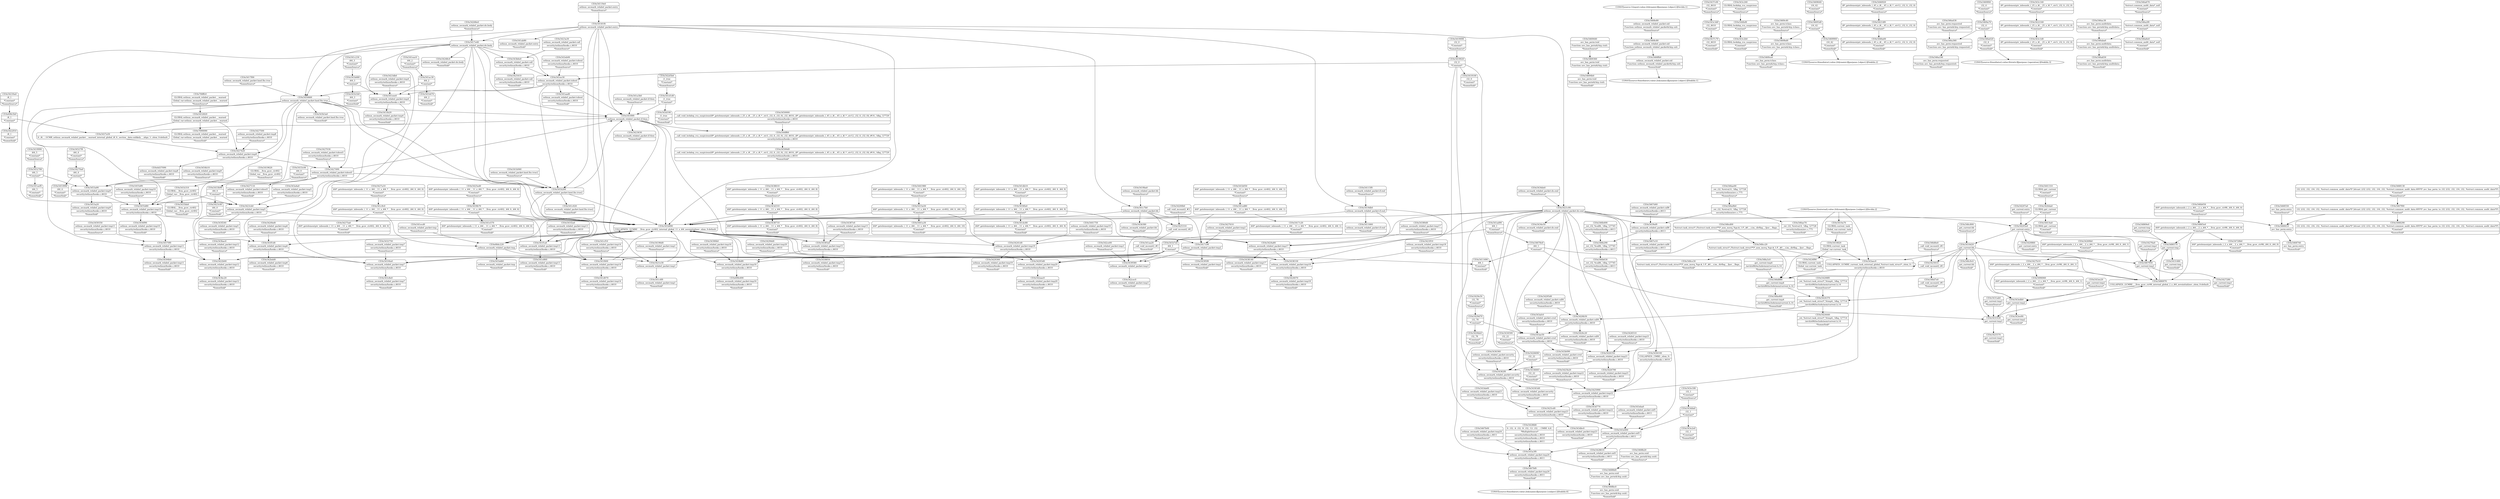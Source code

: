 digraph {
	CE0x541d1d0 [shape=record,shape=Mrecord,label="{CE0x541d1d0|i1_true|*Constant*}"]
	CE0x5438710 [shape=record,shape=Mrecord,label="{CE0x5438710|i64*_getelementptr_inbounds_(_11_x_i64_,_11_x_i64_*___llvm_gcov_ctr402,_i64_0,_i64_8)|*Constant*|*SummSink*}"]
	CE0x5467bf0 [shape=record,shape=Mrecord,label="{CE0x5467bf0|selinux_secmark_relabel_packet:tmp24|security/selinux/hooks.c,4611|*SummSink*}"]
	CE0x541aef0 [shape=record,shape=Mrecord,label="{CE0x541aef0|i64_5|*Constant*|*SummSink*}"]
	CE0x54570f0 [shape=record,shape=Mrecord,label="{CE0x54570f0|selinux_secmark_relabel_packet:tmp11|security/selinux/hooks.c,4610}"]
	CE0x54694b0 [shape=record,shape=Mrecord,label="{CE0x54694b0|avc_has_perm:tsid|Function::avc_has_perm&Arg::tsid::|*SummSink*}"]
	CE0x548a3c0 [shape=record,shape=Mrecord,label="{CE0x548a3c0|get_current:tmp4|./arch/x86/include/asm/current.h,14|*SummSource*}"]
	CE0x5425310 [shape=record,shape=Mrecord,label="{CE0x5425310|_call_void_mcount()_#3}"]
	CE0x542ce00 [shape=record,shape=Mrecord,label="{CE0x542ce00|selinux_secmark_relabel_packet:tmp3|*SummSource*}"]
	CE0x543f240 [shape=record,shape=Mrecord,label="{CE0x543f240|selinux_secmark_relabel_packet:tmp5|security/selinux/hooks.c,4610|*SummSink*}"]
	CE0x54500d0 [shape=record,shape=Mrecord,label="{CE0x54500d0|_call_void_lockdep_rcu_suspicious(i8*_getelementptr_inbounds_(_25_x_i8_,_25_x_i8_*_.str3,_i32_0,_i32_0),_i32_4610,_i8*_getelementptr_inbounds_(_45_x_i8_,_45_x_i8_*_.str12,_i32_0,_i32_0))_#10,_!dbg_!27729|security/selinux/hooks.c,4610|*SummSink*}"]
	CE0x543c3d0 [shape=record,shape=Mrecord,label="{CE0x543c3d0|i32_4610|*Constant*}"]
	CE0x5423f10 [shape=record,shape=Mrecord,label="{CE0x5423f10|selinux_secmark_relabel_packet:tmp18|security/selinux/hooks.c,4610|*SummSource*}"]
	CE0x54200b0 [shape=record,shape=Mrecord,label="{CE0x54200b0|_call_void_mcount()_#3|*SummSource*}"]
	CE0x5467b00 [shape=record,shape=Mrecord,label="{CE0x5467b00|selinux_secmark_relabel_packet:tmp24|security/selinux/hooks.c,4611|*SummSource*}"]
	CE0x5455d80 [shape=record,shape=Mrecord,label="{CE0x5455d80|selinux_secmark_relabel_packet:tmp10|security/selinux/hooks.c,4610}"]
	CE0x546b290 [shape=record,shape=Mrecord,label="{CE0x546b290|_ret_i32_%call6,_!dbg_!27745|security/selinux/hooks.c,4613}"]
	CE0x543d190 [shape=record,shape=Mrecord,label="{CE0x543d190|i1_true|*Constant*|*SummSink*}"]
	CE0x546c800 [shape=record,shape=Mrecord,label="{CE0x546c800|get_current:bb|*SummSource*}"]
	CE0x548ce30 [shape=record,shape=Mrecord,label="{CE0x548ce30|%struct.task_struct*_(%struct.task_struct**)*_asm_movq_%gs:$_1:P_,$0_,_r,im,_dirflag_,_fpsr_,_flags_|*SummSink*}"]
	CE0x54269b0 [shape=record,shape=Mrecord,label="{CE0x54269b0|i64*_getelementptr_inbounds_(_2_x_i64_,_2_x_i64_*___llvm_gcov_ctr98,_i64_0,_i64_1)|*Constant*|*SummSource*}"]
	CE0x541b7e0 [shape=record,shape=Mrecord,label="{CE0x541b7e0|i64_1|*Constant*}"]
	CE0x5486570 [shape=record,shape=Mrecord,label="{CE0x5486570|get_current:tmp}"]
	CE0x541d070 [shape=record,shape=Mrecord,label="{CE0x541d070|selinux_secmark_relabel_packet:tmp14|security/selinux/hooks.c,4610|*SummSink*}"]
	CE0x543e2e0 [shape=record,shape=Mrecord,label="{CE0x543e2e0|i32_1|*Constant*|*SummSink*}"]
	CE0x5439b70 [shape=record,shape=Mrecord,label="{CE0x5439b70|i64*_getelementptr_inbounds_(_11_x_i64_,_11_x_i64_*___llvm_gcov_ctr402,_i64_0,_i64_6)|*Constant*}"]
	CE0x5423630 [shape=record,shape=Mrecord,label="{CE0x5423630|selinux_secmark_relabel_packet:if.then|*SummSink*}"]
	CE0x5424070 [shape=record,shape=Mrecord,label="{CE0x5424070|selinux_secmark_relabel_packet:tmp18|security/selinux/hooks.c,4610|*SummSink*}"]
	CE0x543afc0 [shape=record,shape=Mrecord,label="{CE0x543afc0|selinux_secmark_relabel_packet:cred|security/selinux/hooks.c,4610|*SummSource*}"]
	CE0x546b630 [shape=record,shape=Mrecord,label="{CE0x546b630|_ret_i32_%call6,_!dbg_!27745|security/selinux/hooks.c,4613|*SummSink*}"]
	CE0x543b3a0 [shape=record,shape=Mrecord,label="{CE0x543b3a0|selinux_secmark_relabel_packet:land.lhs.true|*SummSink*}"]
	CE0x542bdd0 [shape=record,shape=Mrecord,label="{CE0x542bdd0|selinux_secmark_relabel_packet:tmp6|security/selinux/hooks.c,4610|*SummSink*}"]
	CE0x69fe5b0 [shape=record,shape=Mrecord,label="{CE0x69fe5b0|i8_1|*Constant*}"]
	CE0x54390b0 [shape=record,shape=Mrecord,label="{CE0x54390b0|selinux_secmark_relabel_packet:tmp16|security/selinux/hooks.c,4610|*SummSource*}"]
	CE0x5450660 [shape=record,shape=Mrecord,label="{CE0x5450660|selinux_secmark_relabel_packet:land.lhs.true}"]
	CE0x541eac0 [shape=record,shape=Mrecord,label="{CE0x541eac0|i64_2|*Constant*|*SummSource*}"]
	CE0x5437c70 [shape=record,shape=Mrecord,label="{CE0x5437c70|i32_4610|*Constant*|*SummSink*}"]
	CE0x543aec0 [shape=record,shape=Mrecord,label="{CE0x543aec0|COLLAPSED:_GCMRE_current_task_external_global_%struct.task_struct*:_elem_0::|security/selinux/hooks.c,4610}"]
	CE0x546ae70 [shape=record,shape=Mrecord,label="{CE0x546ae70|_ret_i32_%retval.0,_!dbg_!27728|security/selinux/avc.c,775|*SummSink*}"]
	CE0x54208f0 [shape=record,shape=Mrecord,label="{CE0x54208f0|_ret_%struct.task_struct*_%tmp4,_!dbg_!27714|./arch/x86/include/asm/current.h,14|*SummSource*}"]
	CE0x541dc80 [shape=record,shape=Mrecord,label="{CE0x541dc80|i64*_getelementptr_inbounds_(_11_x_i64_,_11_x_i64_*___llvm_gcov_ctr402,_i64_0,_i64_9)|*Constant*|*SummSink*}"]
	CE0x546b050 [shape=record,shape=Mrecord,label="{CE0x546b050|i64*_getelementptr_inbounds_(_2_x_i64_,_2_x_i64_*___llvm_gcov_ctr98,_i64_0,_i64_0)|*Constant*|*SummSource*}"]
	CE0x5424f90 [shape=record,shape=Mrecord,label="{CE0x5424f90|GLOBAL:current_task|Global_var:current_task|*SummSink*}"]
	CE0x5452780 [shape=record,shape=Mrecord,label="{CE0x5452780|i64_5|*Constant*}"]
	CE0x5437a50 [shape=record,shape=Mrecord,label="{CE0x5437a50|0:_i8,_:_GCMR_selinux_secmark_relabel_packet.__warned_internal_global_i8_0,_section_.data.unlikely_,_align_1:_elem_0:default:}"]
	CE0x5441750 [shape=record,shape=Mrecord,label="{CE0x5441750|selinux_secmark_relabel_packet:tmp19|security/selinux/hooks.c,4610|*SummSource*}"]
	CE0x543c240 [shape=record,shape=Mrecord,label="{CE0x543c240|GLOBAL:lockdep_rcu_suspicious|*Constant*|*SummSource*}"]
	CE0x5423a30 [shape=record,shape=Mrecord,label="{CE0x5423a30|selinux_secmark_relabel_packet:call|security/selinux/hooks.c,4610|*SummSource*}"]
	CE0x5469ce0 [shape=record,shape=Mrecord,label="{CE0x5469ce0|avc_has_perm:tclass|Function::avc_has_perm&Arg::tclass::|*SummSink*}"]
	CE0x541b260 [shape=record,shape=Mrecord,label="{CE0x541b260|selinux_secmark_relabel_packet:land.lhs.true2}"]
	CE0x543f1d0 [shape=record,shape=Mrecord,label="{CE0x543f1d0|selinux_secmark_relabel_packet:tmp6|security/selinux/hooks.c,4610}"]
	CE0x541b470 [shape=record,shape=Mrecord,label="{CE0x541b470|i64_2|*Constant*|*SummSink*}"]
	CE0x54276a0 [shape=record,shape=Mrecord,label="{CE0x54276a0|get_current:tmp1|*SummSource*}"]
	CE0x543ee20 [shape=record,shape=Mrecord,label="{CE0x543ee20|get_current:tmp2|*SummSource*}"]
	CE0x5427420 [shape=record,shape=Mrecord,label="{CE0x5427420|selinux_secmark_relabel_packet:tmp8|security/selinux/hooks.c,4610}"]
	CE0x5427500 [shape=record,shape=Mrecord,label="{CE0x5427500|selinux_secmark_relabel_packet:tmp8|security/selinux/hooks.c,4610|*SummSource*}"]
	CE0x54214f0 [shape=record,shape=Mrecord,label="{CE0x54214f0|i8*_getelementptr_inbounds_(_45_x_i8_,_45_x_i8_*_.str12,_i32_0,_i32_0)|*Constant*}"]
	CE0x542aac0 [shape=record,shape=Mrecord,label="{CE0x542aac0|selinux_secmark_relabel_packet:tmp20|security/selinux/hooks.c,4610|*SummSink*}"]
	CE0x5428fd0 [shape=record,shape=Mrecord,label="{CE0x5428fd0|0:_i32,_4:_i32,_8:_i32,_12:_i32,_:_CMRE_4,8_|*MultipleSource*|security/selinux/hooks.c,4610|security/selinux/hooks.c,4610|security/selinux/hooks.c,4611}"]
	CE0x546ae00 [shape=record,shape=Mrecord,label="{CE0x546ae00|_ret_i32_%retval.0,_!dbg_!27728|security/selinux/avc.c,775|*SummSource*}"]
	CE0x5419ba0 [shape=record,shape=Mrecord,label="{CE0x5419ba0|selinux_secmark_relabel_packet:bb|*SummSource*}"]
	CE0x5469f40 [shape=record,shape=Mrecord,label="{CE0x5469f40|i32_4|*Constant*|*SummSource*}"]
	CE0x541b890 [shape=record,shape=Mrecord,label="{CE0x541b890|COLLAPSED:_GCMRE___llvm_gcov_ctr402_internal_global_11_x_i64_zeroinitializer:_elem_0:default:}"]
	CE0x5419100 [shape=record,shape=Mrecord,label="{CE0x5419100|i32_0|*Constant*|*SummSink*}"]
	CE0x5421e30 [shape=record,shape=Mrecord,label="{CE0x5421e30|selinux_secmark_relabel_packet:tmp1}"]
	CE0x541c9c0 [shape=record,shape=Mrecord,label="{CE0x541c9c0|i64*_getelementptr_inbounds_(_11_x_i64_,_11_x_i64_*___llvm_gcov_ctr402,_i64_0,_i64_0)|*Constant*}"]
	CE0x7090090 [shape=record,shape=Mrecord,label="{CE0x7090090|GLOBAL:selinux_secmark_relabel_packet.__warned|Global_var:selinux_secmark_relabel_packet.__warned|*SummSink*}"]
	CE0x5426c20 [shape=record,shape=Mrecord,label="{CE0x5426c20|selinux_secmark_relabel_packet:call4|security/selinux/hooks.c,4610|*SummSink*}"]
	CE0x5469640 [shape=record,shape=Mrecord,label="{CE0x5469640|i16_42|*Constant*|*SummSource*}"]
	CE0x546d880 [shape=record,shape=Mrecord,label="{CE0x546d880|get_current:tmp4|./arch/x86/include/asm/current.h,14}"]
	CE0x543a4a0 [shape=record,shape=Mrecord,label="{CE0x543a4a0|selinux_secmark_relabel_packet:tmp5|security/selinux/hooks.c,4610|*SummSource*}"]
	CE0x54527f0 [shape=record,shape=Mrecord,label="{CE0x54527f0|i64_4|*Constant*|*SummSource*}"]
	CE0x541b050 [shape=record,shape=Mrecord,label="{CE0x541b050|i64*_getelementptr_inbounds_(_11_x_i64_,_11_x_i64_*___llvm_gcov_ctr402,_i64_0,_i64_1)|*Constant*|*SummSource*}"]
	CE0x5436fa0 [shape=record,shape=Mrecord,label="{CE0x5436fa0|i64*_getelementptr_inbounds_(_11_x_i64_,_11_x_i64_*___llvm_gcov_ctr402,_i64_0,_i64_9)|*Constant*}"]
	CE0x5419090 [shape=record,shape=Mrecord,label="{CE0x5419090|i32_0|*Constant*|*SummSource*}"]
	CE0x5427030 [shape=record,shape=Mrecord,label="{CE0x5427030|selinux_secmark_relabel_packet:tobool1|security/selinux/hooks.c,4610|*SummSource*}"]
	CE0x543e490 [shape=record,shape=Mrecord,label="{CE0x543e490|selinux_secmark_relabel_packet:sid5|security/selinux/hooks.c,4611}"]
	CE0x541c230 [shape=record,shape=Mrecord,label="{CE0x541c230|i64_3|*Constant*|*SummSource*}"]
	CE0x5467f00 [shape=record,shape=Mrecord,label="{CE0x5467f00|i32_(i32,_i32,_i16,_i32,_%struct.common_audit_data*)*_bitcast_(i32_(i32,_i32,_i16,_i32,_%struct.common_audit_data.495*)*_avc_has_perm_to_i32_(i32,_i32,_i16,_i32,_%struct.common_audit_data*)*)|*Constant*}"]
	CE0x5468290 [shape=record,shape=Mrecord,label="{CE0x5468290|i32_(i32,_i32,_i16,_i32,_%struct.common_audit_data*)*_bitcast_(i32_(i32,_i32,_i16,_i32,_%struct.common_audit_data.495*)*_avc_has_perm_to_i32_(i32,_i32,_i16,_i32,_%struct.common_audit_data*)*)|*Constant*|*SummSink*}"]
	CE0x5469440 [shape=record,shape=Mrecord,label="{CE0x5469440|avc_has_perm:tsid|Function::avc_has_perm&Arg::tsid::|*SummSource*}"]
	CE0x54104a0 [shape=record,shape=Mrecord,label="{CE0x54104a0|selinux_secmark_relabel_packet:tmp7|security/selinux/hooks.c,4610}"]
	CE0x543c1d0 [shape=record,shape=Mrecord,label="{CE0x543c1d0|i8*_getelementptr_inbounds_(_25_x_i8_,_25_x_i8_*_.str3,_i32_0,_i32_0)|*Constant*|*SummSink*}"]
	CE0x54295d0 [shape=record,shape=Mrecord,label="{CE0x54295d0|selinux_secmark_relabel_packet:call4|security/selinux/hooks.c,4610|*SummSource*}"]
	CE0x541f400 [shape=record,shape=Mrecord,label="{CE0x541f400|selinux_secmark_relabel_packet:tmp14|security/selinux/hooks.c,4610}"]
	CE0x5425570 [shape=record,shape=Mrecord,label="{CE0x5425570|get_current:tmp3|*SummSink*}"]
	CE0x5411490 [shape=record,shape=Mrecord,label="{CE0x5411490|i64_1|*Constant*|*SummSink*}"]
	CE0x5468b20 [shape=record,shape=Mrecord,label="{CE0x5468b20|avc_has_perm:ssid|Function::avc_has_perm&Arg::ssid::|*SummSource*}"]
	CE0x5468bc0 [shape=record,shape=Mrecord,label="{CE0x5468bc0|avc_has_perm:ssid|Function::avc_has_perm&Arg::ssid::|*SummSink*}"]
	CE0x541f1a0 [shape=record,shape=Mrecord,label="{CE0x541f1a0|selinux_secmark_relabel_packet:tmp13|security/selinux/hooks.c,4610}"]
	CE0x5433a50 [shape=record,shape=Mrecord,label="{CE0x5433a50|i64*_getelementptr_inbounds_(_11_x_i64_,_11_x_i64_*___llvm_gcov_ctr402,_i64_0,_i64_10)|*Constant*}"]
	CE0x69fe490 [shape=record,shape=Mrecord,label="{CE0x69fe490|selinux_secmark_relabel_packet:tmp16|security/selinux/hooks.c,4610|*SummSink*}"]
	CE0x541ad90 [shape=record,shape=Mrecord,label="{CE0x541ad90|i64_1|*Constant*|*SummSource*}"]
	CE0x5426790 [shape=record,shape=Mrecord,label="{CE0x5426790|selinux_secmark_relabel_packet:tmp21|security/selinux/hooks.c,4610|*SummSink*}"]
	CE0x541f0f0 [shape=record,shape=Mrecord,label="{CE0x541f0f0|selinux_secmark_relabel_packet:if.then}"]
	CE0x546ac30 [shape=record,shape=Mrecord,label="{CE0x546ac30|avc_has_perm:auditdata|Function::avc_has_perm&Arg::auditdata::|*SummSource*}"]
	CE0x5427280 [shape=record,shape=Mrecord,label="{CE0x5427280|get_current:tmp1|*SummSink*}"]
	CE0x541b680 [shape=record,shape=Mrecord,label="{CE0x541b680|i64_3|*Constant*}"]
	CE0x5411660 [shape=record,shape=Mrecord,label="{CE0x5411660|selinux_secmark_relabel_packet:if.end|*SummSink*}"]
	CE0x541c4f0 [shape=record,shape=Mrecord,label="{CE0x541c4f0|selinux_secmark_relabel_packet:tmp1|*SummSink*}"]
	CE0x5459350 [shape=record,shape=Mrecord,label="{CE0x5459350|selinux_secmark_relabel_packet:tmp11|security/selinux/hooks.c,4610|*SummSource*}"]
	CE0x54230a0 [shape=record,shape=Mrecord,label="{CE0x54230a0|i8_1|*Constant*|*SummSource*}"]
	CE0x5434500 [shape=record,shape=Mrecord,label="{CE0x5434500|i32_22|*Constant*|*SummSource*}"]
	CE0x543eb00 [shape=record,shape=Mrecord,label="{CE0x543eb00|selinux_secmark_relabel_packet:tobool|security/selinux/hooks.c,4610|*SummSource*}"]
	CE0x5410a70 [shape=record,shape=Mrecord,label="{CE0x5410a70|GLOBAL:current_task|Global_var:current_task|*SummSource*}"]
	CE0x54294d0 [shape=record,shape=Mrecord,label="{CE0x54294d0|selinux_secmark_relabel_packet:tmp20|security/selinux/hooks.c,4610|*SummSource*}"]
	CE0x54205e0 [shape=record,shape=Mrecord,label="{CE0x54205e0|get_current:entry}"]
	CE0x5433b20 [shape=record,shape=Mrecord,label="{CE0x5433b20|selinux_secmark_relabel_packet:tmp4|security/selinux/hooks.c,4610|*SummSink*}"]
	CE0x541c020 [shape=record,shape=Mrecord,label="{CE0x541c020|selinux_secmark_relabel_packet:land.lhs.true2|*SummSink*}"]
	CE0x5469bd0 [shape=record,shape=Mrecord,label="{CE0x5469bd0|avc_has_perm:tclass|Function::avc_has_perm&Arg::tclass::}"]
	CE0x5446a00 [shape=record,shape=Mrecord,label="{CE0x5446a00|i8*_getelementptr_inbounds_(_45_x_i8_,_45_x_i8_*_.str12,_i32_0,_i32_0)|*Constant*|*SummSink*}"]
	CE0x54270a0 [shape=record,shape=Mrecord,label="{CE0x54270a0|i64_4|*Constant*}"]
	CE0x54119e0 [shape=record,shape=Mrecord,label="{CE0x54119e0|selinux_secmark_relabel_packet:entry|*SummSource*}"]
	CE0x541e570 [shape=record,shape=Mrecord,label="{CE0x541e570|i64*_getelementptr_inbounds_(_11_x_i64_,_11_x_i64_*___llvm_gcov_ctr402,_i64_0,_i64_6)|*Constant*|*SummSink*}"]
	CE0x5469a70 [shape=record,shape=Mrecord,label="{CE0x5469a70|i32_4|*Constant*}"]
	CE0x543b090 [shape=record,shape=Mrecord,label="{CE0x543b090|selinux_secmark_relabel_packet:cred|security/selinux/hooks.c,4610|*SummSink*}"]
	CE0x5446920 [shape=record,shape=Mrecord,label="{CE0x5446920|i8*_getelementptr_inbounds_(_45_x_i8_,_45_x_i8_*_.str12,_i32_0,_i32_0)|*Constant*|*SummSource*}"]
	CE0x546a360 [shape=record,shape=Mrecord,label="{CE0x546a360|avc_has_perm:requested|Function::avc_has_perm&Arg::requested::}"]
	CE0x543ee90 [shape=record,shape=Mrecord,label="{CE0x543ee90|get_current:tmp2|*SummSink*}"]
	CE0x5424440 [shape=record,shape=Mrecord,label="{CE0x5424440|_ret_%struct.task_struct*_%tmp4,_!dbg_!27714|./arch/x86/include/asm/current.h,14|*SummSink*}"]
	CE0x54695d0 [shape=record,shape=Mrecord,label="{CE0x54695d0|i16_42|*Constant*}"]
	CE0x54594b0 [shape=record,shape=Mrecord,label="{CE0x54594b0|selinux_secmark_relabel_packet:tmp11|security/selinux/hooks.c,4610|*SummSink*}"]
	CE0x5496060 [shape=record,shape=Mrecord,label="{CE0x5496060|i64*_getelementptr_inbounds_(_2_x_i64_,_2_x_i64_*___llvm_gcov_ctr98,_i64_0,_i64_1)|*Constant*|*SummSink*}"]
	CE0x5438610 [shape=record,shape=Mrecord,label="{CE0x5438610|i64*_getelementptr_inbounds_(_11_x_i64_,_11_x_i64_*___llvm_gcov_ctr402,_i64_0,_i64_8)|*Constant*|*SummSource*}"]
	CE0x546b490 [shape=record,shape=Mrecord,label="{CE0x546b490|_ret_i32_%call6,_!dbg_!27745|security/selinux/hooks.c,4613|*SummSource*}"]
	"CONST[source:0(mediator),value:2(dynamic)][purpose:{subject}][SnkIdx:0]"
	CE0x541db10 [shape=record,shape=Mrecord,label="{CE0x541db10|i64*_getelementptr_inbounds_(_11_x_i64_,_11_x_i64_*___llvm_gcov_ctr402,_i64_0,_i64_9)|*Constant*|*SummSource*}"]
	CE0x5434de0 [shape=record,shape=Mrecord,label="{CE0x5434de0|selinux_secmark_relabel_packet:do.end|*SummSource*}"]
	CE0x5439ef0 [shape=record,shape=Mrecord,label="{CE0x5439ef0|selinux_secmark_relabel_packet:call6|security/selinux/hooks.c,4613}"]
	CE0x5423db0 [shape=record,shape=Mrecord,label="{CE0x5423db0|selinux_secmark_relabel_packet:tmp4|security/selinux/hooks.c,4610|*SummSource*}"]
	CE0x5426510 [shape=record,shape=Mrecord,label="{CE0x5426510|selinux_secmark_relabel_packet:tmp21|security/selinux/hooks.c,4610|*SummSource*}"]
	CE0x5468550 [shape=record,shape=Mrecord,label="{CE0x5468550|avc_has_perm:entry|*SummSource*}"]
	CE0x5425990 [shape=record,shape=Mrecord,label="{CE0x5425990|selinux_secmark_relabel_packet:tmp22|security/selinux/hooks.c,4610}"]
	CE0x4d37090 [shape=record,shape=Mrecord,label="{CE0x4d37090|selinux_secmark_relabel_packet:tmp8|security/selinux/hooks.c,4610|*SummSink*}"]
	CE0x5434e50 [shape=record,shape=Mrecord,label="{CE0x5434e50|selinux_secmark_relabel_packet:do.end|*SummSink*}"]
	CE0x54363d0 [shape=record,shape=Mrecord,label="{CE0x54363d0|selinux_secmark_relabel_packet:security|security/selinux/hooks.c,4610|*SummSink*}"]
	CE0x541f2a0 [shape=record,shape=Mrecord,label="{CE0x541f2a0|selinux_secmark_relabel_packet:tmp13|security/selinux/hooks.c,4610|*SummSource*}"]
	CE0x5441980 [shape=record,shape=Mrecord,label="{CE0x5441980|i64*_getelementptr_inbounds_(_11_x_i64_,_11_x_i64_*___llvm_gcov_ctr402,_i64_0,_i64_10)|*Constant*|*SummSource*}"]
	CE0x5453a20 [shape=record,shape=Mrecord,label="{CE0x5453a20|selinux_secmark_relabel_packet:tmp9|security/selinux/hooks.c,4610|*SummSink*}"]
	CE0x5429d70 [shape=record,shape=Mrecord,label="{CE0x5429d70|i32_78|*Constant*}"]
	CE0x54678e0 [shape=record,shape=Mrecord,label="{CE0x54678e0|i64_1|*Constant*}"]
	CE0x548cc20 [shape=record,shape=Mrecord,label="{CE0x548cc20|%struct.task_struct*_(%struct.task_struct**)*_asm_movq_%gs:$_1:P_,$0_,_r,im,_dirflag_,_fpsr_,_flags_}"]
	CE0x544ff60 [shape=record,shape=Mrecord,label="{CE0x544ff60|_call_void_lockdep_rcu_suspicious(i8*_getelementptr_inbounds_(_25_x_i8_,_25_x_i8_*_.str3,_i32_0,_i32_0),_i32_4610,_i8*_getelementptr_inbounds_(_45_x_i8_,_45_x_i8_*_.str12,_i32_0,_i32_0))_#10,_!dbg_!27729|security/selinux/hooks.c,4610}"]
	CE0x543b580 [shape=record,shape=Mrecord,label="{CE0x543b580|selinux_secmark_relabel_packet:bb|*SummSink*}"]
	CE0x54865e0 [shape=record,shape=Mrecord,label="{CE0x54865e0|i64*_getelementptr_inbounds_(_2_x_i64_,_2_x_i64_*___llvm_gcov_ctr98,_i64_0,_i64_0)|*Constant*}"]
	CE0x546a2f0 [shape=record,shape=Mrecord,label="{CE0x546a2f0|%struct.common_audit_data*_null|*Constant*}"]
	CE0x5420bd0 [shape=record,shape=Mrecord,label="{CE0x5420bd0|selinux_secmark_relabel_packet:tmp6|security/selinux/hooks.c,4610|*SummSource*}"]
	CE0x54869e0 [shape=record,shape=Mrecord,label="{CE0x54869e0|get_current:tmp|*SummSource*}"]
	CE0x5438330 [shape=record,shape=Mrecord,label="{CE0x5438330|selinux_secmark_relabel_packet:tmp18|security/selinux/hooks.c,4610}"]
	CE0x5469360 [shape=record,shape=Mrecord,label="{CE0x5469360|avc_has_perm:tsid|Function::avc_has_perm&Arg::tsid::}"]
	CE0x541ecd0 [shape=record,shape=Mrecord,label="{CE0x541ecd0|selinux_secmark_relabel_packet:tmp|*SummSource*}"]
	CE0x5422b00 [shape=record,shape=Mrecord,label="{CE0x5422b00|selinux_secmark_relabel_packet:tmp12|security/selinux/hooks.c,4610}"]
	CE0x544fef0 [shape=record,shape=Mrecord,label="{CE0x544fef0|GLOBAL:lockdep_rcu_suspicious|*Constant*}"]
	CE0x5428610 [shape=record,shape=Mrecord,label="{CE0x5428610|selinux_secmark_relabel_packet:sid5|security/selinux/hooks.c,4611|*SummSink*}"]
	CE0x543b6e0 [shape=record,shape=Mrecord,label="{CE0x543b6e0|selinux_secmark_relabel_packet:call|security/selinux/hooks.c,4610}"]
	CE0x5439580 [shape=record,shape=Mrecord,label="{CE0x5439580|selinux_secmark_relabel_packet:tmp3}"]
	CE0x5417c90 [shape=record,shape=Mrecord,label="{CE0x5417c90|selinux_secmark_relabel_packet:tmp2}"]
	CE0x5427610 [shape=record,shape=Mrecord,label="{CE0x5427610|selinux_secmark_relabel_packet:tmp2|*SummSource*}"]
	CE0x5435bb0 [shape=record,shape=Mrecord,label="{CE0x5435bb0|GLOBAL:__llvm_gcov_ctr402|Global_var:__llvm_gcov_ctr402|*SummSink*}"]
	CE0x5422f10 [shape=record,shape=Mrecord,label="{CE0x5422f10|i8_1|*Constant*|*SummSink*}"]
	CE0x543da60 [shape=record,shape=Mrecord,label="{CE0x543da60|selinux_secmark_relabel_packet:tmp23|security/selinux/hooks.c,4610|*SummSource*}"]
	CE0x542cec0 [shape=record,shape=Mrecord,label="{CE0x542cec0|selinux_secmark_relabel_packet:tmp3|*SummSink*}"]
	CE0x541bd60 [shape=record,shape=Mrecord,label="{CE0x541bd60|selinux_secmark_relabel_packet:tmp|*SummSink*}"]
	CE0x5427490 [shape=record,shape=Mrecord,label="{CE0x5427490|selinux_secmark_relabel_packet:tobool1|security/selinux/hooks.c,4610}"]
	CE0x543e180 [shape=record,shape=Mrecord,label="{CE0x543e180|i32_1|*Constant*|*SummSource*}"]
	CE0x5469c40 [shape=record,shape=Mrecord,label="{CE0x5469c40|avc_has_perm:tclass|Function::avc_has_perm&Arg::tclass::|*SummSource*}"]
	CE0x546a830 [shape=record,shape=Mrecord,label="{CE0x546a830|avc_has_perm:auditdata|Function::avc_has_perm&Arg::auditdata::|*SummSink*}"]
	"CONST[source:2(external),value:2(dynamic)][purpose:{subject}][SrcIdx:2]"
	CE0x54248c0 [shape=record,shape=Mrecord,label="{CE0x54248c0|selinux_secmark_relabel_packet:do.body|*SummSink*}"]
	CE0x5423c40 [shape=record,shape=Mrecord,label="{CE0x5423c40|i64_0|*Constant*|*SummSink*}"]
	CE0x546c9c0 [shape=record,shape=Mrecord,label="{CE0x546c9c0|get_current:bb|*SummSink*}"]
	CE0x543bac0 [shape=record,shape=Mrecord,label="{CE0x543bac0|selinux_secmark_relabel_packet:tmp12|security/selinux/hooks.c,4610|*SummSource*}"]
	CE0x5429e50 [shape=record,shape=Mrecord,label="{CE0x5429e50|i32_78|*Constant*|*SummSource*}"]
	CE0x546a190 [shape=record,shape=Mrecord,label="{CE0x546a190|avc_has_perm:requested|Function::avc_has_perm&Arg::requested::|*SummSink*}"]
	CE0x546aba0 [shape=record,shape=Mrecord,label="{CE0x546aba0|avc_has_perm:auditdata|Function::avc_has_perm&Arg::auditdata::}"]
	CE0x541a3b0 [shape=record,shape=Mrecord,label="{CE0x541a3b0|selinux_secmark_relabel_packet:if.then|*SummSource*}"]
	CE0x541b940 [shape=record,shape=Mrecord,label="{CE0x541b940|selinux_secmark_relabel_packet:land.lhs.true2|*SummSource*}"]
	CE0x68dc220 [shape=record,shape=Mrecord,label="{CE0x68dc220|selinux_secmark_relabel_packet:tmp}"]
	CE0x541b1b0 [shape=record,shape=Mrecord,label="{CE0x541b1b0|i64_3|*Constant*|*SummSink*}"]
	CE0x5419990 [shape=record,shape=Mrecord,label="{CE0x5419990|i64_5|*Constant*|*SummSource*}"]
	CE0x54293d0 [shape=record,shape=Mrecord,label="{CE0x54293d0|selinux_secmark_relabel_packet:tmp20|security/selinux/hooks.c,4610}"]
	CE0x546a6e0 [shape=record,shape=Mrecord,label="{CE0x546a6e0|%struct.common_audit_data*_null|*Constant*|*SummSink*}"]
	CE0x541b310 [shape=record,shape=Mrecord,label="{CE0x541b310|GLOBAL:__llvm_gcov_ctr402|Global_var:__llvm_gcov_ctr402}"]
	CE0x548cd00 [shape=record,shape=Mrecord,label="{CE0x548cd00|%struct.task_struct*_(%struct.task_struct**)*_asm_movq_%gs:$_1:P_,$0_,_r,im,_dirflag_,_fpsr_,_flags_|*SummSource*}"]
	CE0x54181f0 [shape=record,shape=Mrecord,label="{CE0x54181f0|selinux_secmark_relabel_packet:entry}"]
	CE0x543edb0 [shape=record,shape=Mrecord,label="{CE0x543edb0|get_current:tmp2}"]
	"CONST[source:0(mediator),value:2(dynamic)][purpose:{object}][SnkIdx:2]"
	CE0x5424a80 [shape=record,shape=Mrecord,label="{CE0x5424a80|selinux_secmark_relabel_packet:tmp17|security/selinux/hooks.c,4610}"]
	CE0x5422160 [shape=record,shape=Mrecord,label="{CE0x5422160|i8*_getelementptr_inbounds_(_25_x_i8_,_25_x_i8_*_.str3,_i32_0,_i32_0)|*Constant*}"]
	CE0x543d770 [shape=record,shape=Mrecord,label="{CE0x543d770|selinux_secmark_relabel_packet:tmp22|security/selinux/hooks.c,4610|*SummSink*}"]
	CE0x5429de0 [shape=record,shape=Mrecord,label="{CE0x5429de0|i32_78|*Constant*|*SummSink*}"]
	CE0x5450000 [shape=record,shape=Mrecord,label="{CE0x5450000|_call_void_lockdep_rcu_suspicious(i8*_getelementptr_inbounds_(_25_x_i8_,_25_x_i8_*_.str3,_i32_0,_i32_0),_i32_4610,_i8*_getelementptr_inbounds_(_45_x_i8_,_45_x_i8_*_.str12,_i32_0,_i32_0))_#10,_!dbg_!27729|security/selinux/hooks.c,4610|*SummSource*}"]
	CE0x5420860 [shape=record,shape=Mrecord,label="{CE0x5420860|get_current:entry|*SummSink*}"]
	CE0x543d310 [shape=record,shape=Mrecord,label="{CE0x543d310|i64*_getelementptr_inbounds_(_11_x_i64_,_11_x_i64_*___llvm_gcov_ctr402,_i64_0,_i64_8)|*Constant*}"]
	CE0x54115f0 [shape=record,shape=Mrecord,label="{CE0x54115f0|selinux_secmark_relabel_packet:if.end|*SummSource*}"]
	CE0x54196d0 [shape=record,shape=Mrecord,label="{CE0x54196d0|selinux_secmark_relabel_packet:tmp1|*SummSource*}"]
	CE0x541e860 [shape=record,shape=Mrecord,label="{CE0x541e860|selinux_secmark_relabel_packet:tmp13|security/selinux/hooks.c,4610|*SummSink*}"]
	CE0x543a3f0 [shape=record,shape=Mrecord,label="{CE0x543a3f0|selinux_secmark_relabel_packet:tmp24|security/selinux/hooks.c,4611}"]
	CE0x5419620 [shape=record,shape=Mrecord,label="{CE0x5419620|GLOBAL:__llvm_gcov_ctr402|Global_var:__llvm_gcov_ctr402|*SummSource*}"]
	CE0x5468fb0 [shape=record,shape=Mrecord,label="{CE0x5468fb0|selinux_secmark_relabel_packet:sid|Function::selinux_secmark_relabel_packet&Arg::sid::|*SummSink*}"]
	CE0x5431930 [shape=record,shape=Mrecord,label="{CE0x5431930|get_current:tmp3}"]
	CE0x5467e10 [shape=record,shape=Mrecord,label="{CE0x5467e10|selinux_secmark_relabel_packet:call6|security/selinux/hooks.c,4613|*SummSink*}"]
	CE0x5468130 [shape=record,shape=Mrecord,label="{CE0x5468130|i32_(i32,_i32,_i16,_i32,_%struct.common_audit_data*)*_bitcast_(i32_(i32,_i32,_i16,_i32,_%struct.common_audit_data.495*)*_avc_has_perm_to_i32_(i32,_i32,_i16,_i32,_%struct.common_audit_data*)*)|*Constant*|*SummSource*}"]
	CE0x54241d0 [shape=record,shape=Mrecord,label="{CE0x54241d0|selinux_secmark_relabel_packet:tmp19|security/selinux/hooks.c,4610}"]
	CE0x5432750 [shape=record,shape=Mrecord,label="{CE0x5432750|selinux_secmark_relabel_packet:tmp7|security/selinux/hooks.c,4610|*SummSource*}"]
	CE0x5429360 [shape=record,shape=Mrecord,label="{CE0x5429360|selinux_secmark_relabel_packet:tmp19|security/selinux/hooks.c,4610|*SummSink*}"]
	CE0x548a460 [shape=record,shape=Mrecord,label="{CE0x548a460|get_current:tmp4|./arch/x86/include/asm/current.h,14|*SummSink*}"]
	CE0x5419020 [shape=record,shape=Mrecord,label="{CE0x5419020|i32_0|*Constant*}"]
	CE0x5434660 [shape=record,shape=Mrecord,label="{CE0x5434660|i32_22|*Constant*|*SummSink*}"]
	CE0x54385a0 [shape=record,shape=Mrecord,label="{CE0x54385a0|selinux_secmark_relabel_packet:tmp15|security/selinux/hooks.c,4610}"]
	CE0x5456f90 [shape=record,shape=Mrecord,label="{CE0x5456f90|selinux_secmark_relabel_packet:tmp10|security/selinux/hooks.c,4610|*SummSink*}"]
	CE0x543dbc0 [shape=record,shape=Mrecord,label="{CE0x543dbc0|selinux_secmark_relabel_packet:tmp23|security/selinux/hooks.c,4610|*SummSink*}"]
	CE0x546d7e0 [shape=record,shape=Mrecord,label="{CE0x546d7e0|_call_void_mcount()_#3|*SummSink*}"]
	CE0x546a020 [shape=record,shape=Mrecord,label="{CE0x546a020|i32_4|*Constant*|*SummSink*}"]
	CE0x54362f0 [shape=record,shape=Mrecord,label="{CE0x54362f0|selinux_secmark_relabel_packet:security|security/selinux/hooks.c,4610}"]
	CE0x5438850 [shape=record,shape=Mrecord,label="{CE0x5438850|selinux_secmark_relabel_packet:tmp15|security/selinux/hooks.c,4610|*SummSink*}"]
	CE0x5426da0 [shape=record,shape=Mrecord,label="{CE0x5426da0|GLOBAL:get_current|*Constant*}"]
	CE0x5468e80 [shape=record,shape=Mrecord,label="{CE0x5468e80|selinux_secmark_relabel_packet:sid|Function::selinux_secmark_relabel_packet&Arg::sid::|*SummSource*}"]
	CE0x542d5b0 [shape=record,shape=Mrecord,label="{CE0x542d5b0|i1_true|*Constant*|*SummSource*}"]
	CE0x5425b20 [shape=record,shape=Mrecord,label="{CE0x5425b20|selinux_secmark_relabel_packet:tmp22|security/selinux/hooks.c,4610|*SummSource*}"]
	CE0x5486970 [shape=record,shape=Mrecord,label="{CE0x5486970|COLLAPSED:_GCMRE___llvm_gcov_ctr98_internal_global_2_x_i64_zeroinitializer:_elem_0:default:}"]
	CE0x546a9b0 [shape=record,shape=Mrecord,label="{CE0x546a9b0|_ret_i32_%retval.0,_!dbg_!27728|security/selinux/avc.c,775}"]
	CE0x5441310 [shape=record,shape=Mrecord,label="{CE0x5441310|GLOBAL:get_current|*Constant*|*SummSource*}"]
	CE0x543ae50 [shape=record,shape=Mrecord,label="{CE0x543ae50|selinux_secmark_relabel_packet:cred|security/selinux/hooks.c,4610}"]
	CE0x54275a0 [shape=record,shape=Mrecord,label="{CE0x54275a0|i64*_getelementptr_inbounds_(_11_x_i64_,_11_x_i64_*___llvm_gcov_ctr402,_i64_0,_i64_0)|*Constant*|*SummSink*}"]
	CE0x5417e40 [shape=record,shape=Mrecord,label="{CE0x5417e40|selinux_secmark_relabel_packet:do.body}"]
	CE0x5438140 [shape=record,shape=Mrecord,label="{CE0x5438140|selinux_secmark_relabel_packet:tmp17|security/selinux/hooks.c,4610|*SummSink*}"]
	CE0x54207a0 [shape=record,shape=Mrecord,label="{CE0x54207a0|get_current:entry|*SummSource*}"]
	CE0x5425610 [shape=record,shape=Mrecord,label="{CE0x5425610|_call_void_mcount()_#3}"]
	CE0x541aad0 [shape=record,shape=Mrecord,label="{CE0x541aad0|selinux_secmark_relabel_packet:tobool|security/selinux/hooks.c,4610|*SummSink*}"]
	CE0x5468740 [shape=record,shape=Mrecord,label="{CE0x5468740|avc_has_perm:entry|*SummSink*}"]
	CE0x546a670 [shape=record,shape=Mrecord,label="{CE0x546a670|%struct.common_audit_data*_null|*Constant*|*SummSource*}"]
	CE0x541cf10 [shape=record,shape=Mrecord,label="{CE0x541cf10|selinux_secmark_relabel_packet:tmp14|security/selinux/hooks.c,4610|*SummSource*}"]
	CE0x5410d20 [shape=record,shape=Mrecord,label="{CE0x5410d20|get_current:bb}"]
	CE0x5410820 [shape=record,shape=Mrecord,label="{CE0x5410820|GLOBAL:current_task|Global_var:current_task}"]
	CE0x5417c20 [shape=record,shape=Mrecord,label="{CE0x5417c20|i64*_getelementptr_inbounds_(_11_x_i64_,_11_x_i64_*___llvm_gcov_ctr402,_i64_0,_i64_1)|*Constant*|*SummSink*}"]
	CE0x543c140 [shape=record,shape=Mrecord,label="{CE0x543c140|i8*_getelementptr_inbounds_(_25_x_i8_,_25_x_i8_*_.str3,_i32_0,_i32_0)|*Constant*|*SummSource*}"]
	CE0x541ee30 [shape=record,shape=Mrecord,label="{CE0x541ee30|selinux_secmark_relabel_packet:tobool|security/selinux/hooks.c,4610}"]
	CE0x5467d40 [shape=record,shape=Mrecord,label="{CE0x5467d40|selinux_secmark_relabel_packet:call6|security/selinux/hooks.c,4613|*SummSource*}"]
	CE0x5469900 [shape=record,shape=Mrecord,label="{CE0x5469900|i16_42|*Constant*|*SummSink*}"]
	CE0x5431480 [shape=record,shape=Mrecord,label="{CE0x5431480|get_current:tmp|*SummSink*}"]
	CE0x54728b0 [shape=record,shape=Mrecord,label="{CE0x54728b0|i64*_getelementptr_inbounds_(_2_x_i64_,_2_x_i64_*___llvm_gcov_ctr98,_i64_0,_i64_0)|*Constant*|*SummSink*}"]
	CE0x5431ab0 [shape=record,shape=Mrecord,label="{CE0x5431ab0|get_current:tmp3|*SummSource*}"]
	CE0x5453990 [shape=record,shape=Mrecord,label="{CE0x5453990|i64_4|*Constant*|*SummSink*}"]
	CE0x5427110 [shape=record,shape=Mrecord,label="{CE0x5427110|selinux_secmark_relabel_packet:tobool1|security/selinux/hooks.c,4610|*SummSink*}"]
	CE0x54414a0 [shape=record,shape=Mrecord,label="{CE0x54414a0|GLOBAL:get_current|*Constant*|*SummSink*}"]
	CE0x5438df0 [shape=record,shape=Mrecord,label="{CE0x5438df0|selinux_secmark_relabel_packet:tmp16|security/selinux/hooks.c,4610}"]
	CE0x5467950 [shape=record,shape=Mrecord,label="{CE0x5467950|get_current:tmp1}"]
	CE0x543bc20 [shape=record,shape=Mrecord,label="{CE0x543bc20|selinux_secmark_relabel_packet:tmp12|security/selinux/hooks.c,4610|*SummSink*}"]
	CE0x5437c00 [shape=record,shape=Mrecord,label="{CE0x5437c00|i32_4610|*Constant*|*SummSource*}"]
	CE0x5425410 [shape=record,shape=Mrecord,label="{CE0x5425410|selinux_secmark_relabel_packet:call|security/selinux/hooks.c,4610|*SummSink*}"]
	CE0x5419db0 [shape=record,shape=Mrecord,label="{CE0x5419db0|selinux_secmark_relabel_packet:if.end}"]
	CE0x5421c00 [shape=record,shape=Mrecord,label="{CE0x5421c00|selinux_secmark_relabel_packet:do.end}"]
	CE0x541c7b0 [shape=record,shape=Mrecord,label="{CE0x541c7b0|selinux_secmark_relabel_packet:bb}"]
	CE0x5423cb0 [shape=record,shape=Mrecord,label="{CE0x5423cb0|selinux_secmark_relabel_packet:tmp5|security/selinux/hooks.c,4610}"]
	CE0x541aa20 [shape=record,shape=Mrecord,label="{CE0x541aa20|_call_void_mcount()_#3|*SummSink*}"]
	"CONST[source:0(mediator),value:2(dynamic)][purpose:{object}][SnkIdx:1]"
	CE0x54387e0 [shape=record,shape=Mrecord,label="{CE0x54387e0|selinux_secmark_relabel_packet:tmp15|security/selinux/hooks.c,4610|*SummSource*}"]
	CE0x5455df0 [shape=record,shape=Mrecord,label="{CE0x5455df0|selinux_secmark_relabel_packet:tmp10|security/selinux/hooks.c,4610|*SummSource*}"]
	CE0x54395f0 [shape=record,shape=Mrecord,label="{CE0x54395f0|selinux_secmark_relabel_packet:tmp2|*SummSink*}"]
	CE0x5433b90 [shape=record,shape=Mrecord,label="{CE0x5433b90|i64_0|*Constant*}"]
	CE0x5436100 [shape=record,shape=Mrecord,label="{CE0x5436100|COLLAPSED:_CMRE:_elem_0::|security/selinux/hooks.c,4610}"]
	CE0x543eba0 [shape=record,shape=Mrecord,label="{CE0x543eba0|selinux_secmark_relabel_packet:sid5|security/selinux/hooks.c,4611|*SummSource*}"]
	CE0x541ab80 [shape=record,shape=Mrecord,label="{CE0x541ab80|selinux_secmark_relabel_packet:entry|*SummSink*}"]
	CE0x5441a30 [shape=record,shape=Mrecord,label="{CE0x5441a30|i64*_getelementptr_inbounds_(_11_x_i64_,_11_x_i64_*___llvm_gcov_ctr402,_i64_0,_i64_10)|*Constant*|*SummSink*}"]
	CE0x5424370 [shape=record,shape=Mrecord,label="{CE0x5424370|_ret_%struct.task_struct*_%tmp4,_!dbg_!27714|./arch/x86/include/asm/current.h,14}"]
	CE0x5425cd0 [shape=record,shape=Mrecord,label="{CE0x5425cd0|selinux_secmark_relabel_packet:tmp23|security/selinux/hooks.c,4610}"]
	CE0x54380d0 [shape=record,shape=Mrecord,label="{CE0x54380d0|selinux_secmark_relabel_packet:tmp17|security/selinux/hooks.c,4610|*SummSource*}"]
	CE0x54688d0 [shape=record,shape=Mrecord,label="{CE0x54688d0|avc_has_perm:ssid|Function::avc_has_perm&Arg::ssid::}"]
	CE0x5432820 [shape=record,shape=Mrecord,label="{CE0x5432820|GLOBAL:selinux_secmark_relabel_packet.__warned|Global_var:selinux_secmark_relabel_packet.__warned}"]
	CE0x5436360 [shape=record,shape=Mrecord,label="{CE0x5436360|selinux_secmark_relabel_packet:security|security/selinux/hooks.c,4610|*SummSource*}"]
	CE0x543dda0 [shape=record,shape=Mrecord,label="{CE0x543dda0|i32_1|*Constant*}"]
	CE0x5453a90 [shape=record,shape=Mrecord,label="{CE0x5453a90|selinux_secmark_relabel_packet:tmp9|security/selinux/hooks.c,4610}"]
	CE0x5425ed0 [shape=record,shape=Mrecord,label="{CE0x5425ed0|i64*_getelementptr_inbounds_(_11_x_i64_,_11_x_i64_*___llvm_gcov_ctr402,_i64_0,_i64_6)|*Constant*|*SummSource*}"]
	CE0x5433c00 [shape=record,shape=Mrecord,label="{CE0x5433c00|i64_0|*Constant*|*SummSource*}"]
	CE0x541eee0 [shape=record,shape=Mrecord,label="{CE0x541eee0|selinux_secmark_relabel_packet:tmp4|security/selinux/hooks.c,4610}"]
	CE0x5426690 [shape=record,shape=Mrecord,label="{CE0x5426690|i32_22|*Constant*}"]
	CE0x541ac30 [shape=record,shape=Mrecord,label="{CE0x541ac30|i64_2|*Constant*}"]
	CE0x543c8e0 [shape=record,shape=Mrecord,label="{CE0x543c8e0|selinux_secmark_relabel_packet:tmp7|security/selinux/hooks.c,4610|*SummSink*}"]
	CE0x708ffc0 [shape=record,shape=Mrecord,label="{CE0x708ffc0|GLOBAL:selinux_secmark_relabel_packet.__warned|Global_var:selinux_secmark_relabel_packet.__warned|*SummSource*}"]
	CE0x5454b10 [shape=record,shape=Mrecord,label="{CE0x5454b10|selinux_secmark_relabel_packet:tmp9|security/selinux/hooks.c,4610|*SummSource*}"]
	CE0x546d6e0 [shape=record,shape=Mrecord,label="{CE0x546d6e0|_call_void_mcount()_#3|*SummSource*}"]
	CE0x5468410 [shape=record,shape=Mrecord,label="{CE0x5468410|avc_has_perm:entry}"]
	CE0x5427a10 [shape=record,shape=Mrecord,label="{CE0x5427a10|i64*_getelementptr_inbounds_(_11_x_i64_,_11_x_i64_*___llvm_gcov_ctr402,_i64_0,_i64_0)|*Constant*|*SummSource*}"]
	CE0x5427b10 [shape=record,shape=Mrecord,label="{CE0x5427b10|i64*_getelementptr_inbounds_(_2_x_i64_,_2_x_i64_*___llvm_gcov_ctr98,_i64_0,_i64_1)|*Constant*}"]
	CE0x543c2b0 [shape=record,shape=Mrecord,label="{CE0x543c2b0|GLOBAL:lockdep_rcu_suspicious|*Constant*|*SummSink*}"]
	CE0x546a430 [shape=record,shape=Mrecord,label="{CE0x546a430|avc_has_perm:requested|Function::avc_has_perm&Arg::requested::|*SummSource*}"]
	CE0x5426b50 [shape=record,shape=Mrecord,label="{CE0x5426b50|selinux_secmark_relabel_packet:call4|security/selinux/hooks.c,4610}"]
	CE0x5426350 [shape=record,shape=Mrecord,label="{CE0x5426350|selinux_secmark_relabel_packet:tmp21|security/selinux/hooks.c,4610}"]
	CE0x54268e0 [shape=record,shape=Mrecord,label="{CE0x54268e0|selinux_secmark_relabel_packet:do.body|*SummSource*}"]
	"CONST[source:1(input),value:2(dynamic)][purpose:{object}][SrcIdx:1]"
	CE0x5417f00 [shape=record,shape=Mrecord,label="{CE0x5417f00|selinux_secmark_relabel_packet:land.lhs.true|*SummSource*}"]
	CE0x541ed80 [shape=record,shape=Mrecord,label="{CE0x541ed80|i64*_getelementptr_inbounds_(_11_x_i64_,_11_x_i64_*___llvm_gcov_ctr402,_i64_0,_i64_1)|*Constant*}"]
	"CONST[source:0(mediator),value:0(static)][purpose:{operation}][SnkIdx:3]"
	CE0x5468c80 [shape=record,shape=Mrecord,label="{CE0x5468c80|selinux_secmark_relabel_packet:sid|Function::selinux_secmark_relabel_packet&Arg::sid::}"]
	CE0x5429d70 -> CE0x543ae50
	CE0x5433a50 -> CE0x541b890
	CE0x5421c00 -> CE0x5468410
	CE0x541f0f0 -> CE0x5423630
	CE0x5423f10 -> CE0x5438330
	CE0x5437a50 -> CE0x5427420
	CE0x541b260 -> CE0x541b890
	CE0x5417e40 -> CE0x541f0f0
	CE0x68dc220 -> CE0x5421e30
	CE0x54570f0 -> CE0x5422b00
	CE0x5419ba0 -> CE0x541c7b0
	CE0x5427490 -> CE0x541b260
	CE0x543c3d0 -> CE0x5437c70
	CE0x5468550 -> CE0x5468410
	CE0x543e490 -> CE0x5428610
	CE0x5486570 -> CE0x5467950
	CE0x5439ef0 -> CE0x5467e10
	CE0x543a3f0 -> CE0x5467bf0
	CE0x546a430 -> CE0x546a360
	CE0x541b890 -> CE0x543f1d0
	CE0x5446920 -> CE0x54214f0
	CE0x54181f0 -> CE0x541b260
	CE0x5468e80 -> CE0x5468c80
	CE0x541b7e0 -> CE0x5439580
	CE0x54678e0 -> CE0x5431930
	CE0x541c7b0 -> CE0x5425310
	CE0x54205e0 -> CE0x5467950
	CE0x546d880 -> CE0x548a460
	CE0x541b7e0 -> CE0x54293d0
	CE0x54268e0 -> CE0x5417e40
	CE0x5426b50 -> CE0x543ae50
	CE0x5417e40 -> CE0x5423cb0
	CE0x5450660 -> CE0x541b260
	CE0x5419090 -> CE0x5419020
	CE0x5410820 -> CE0x543aec0
	CE0x541b050 -> CE0x541ed80
	CE0x543d310 -> CE0x541b890
	CE0x5421c00 -> CE0x5425990
	CE0x541b260 -> CE0x541c020
	CE0x541b680 -> CE0x541eee0
	CE0x5429e50 -> CE0x5429d70
	CE0x5426690 -> CE0x5434660
	CE0x541b940 -> CE0x541b260
	CE0x5486970 -> CE0x543edb0
	CE0x543c140 -> CE0x5422160
	CE0x5452780 -> CE0x541aef0
	CE0x5467b00 -> CE0x543a3f0
	CE0x5433a50 -> CE0x54241d0
	CE0x541c230 -> CE0x541b680
	CE0x54181f0 -> CE0x5421e30
	CE0x54200b0 -> CE0x5425310
	CE0x54865e0 -> CE0x54728b0
	CE0x5424370 -> CE0x5424440
	CE0x54181f0 -> CE0x5419db0
	CE0x69fe5b0 -> CE0x5437a50
	CE0x541a3b0 -> CE0x541f0f0
	CE0x5450000 -> CE0x544ff60
	CE0x5459350 -> CE0x54570f0
	CE0x5426350 -> CE0x5426790
	CE0x5410d20 -> CE0x5431930
	CE0x5453a90 -> CE0x5455d80
	CE0x54270a0 -> CE0x5453a90
	CE0x54688d0 -> CE0x5468bc0
	CE0x5438330 -> CE0x5424070
	CE0x548cd00 -> CE0x548cc20
	CE0x543f1d0 -> CE0x54104a0
	CE0x5427500 -> CE0x5427420
	CE0x5426690 -> CE0x54362f0
	CE0x54196d0 -> CE0x5421e30
	CE0x541b260 -> CE0x541f0f0
	CE0x5420bd0 -> CE0x543f1d0
	CE0x5423a30 -> CE0x543b6e0
	CE0x5421c00 -> CE0x5425cd0
	CE0x543eba0 -> CE0x543e490
	CE0x54104a0 -> CE0x543c8e0
	CE0x5427b10 -> CE0x5496060
	CE0x541eee0 -> CE0x5423cb0
	CE0x541f0f0 -> CE0x54385a0
	CE0x541c9c0 -> CE0x54275a0
	CE0x546a670 -> CE0x546a2f0
	CE0x541ee30 -> CE0x541f0f0
	CE0x546b490 -> CE0x546b290
	CE0x541ad90 -> CE0x541b7e0
	CE0x5417c90 -> CE0x54395f0
	CE0x5417e40 -> CE0x541b890
	CE0x542d5b0 -> CE0x541d1d0
	CE0x543dda0 -> CE0x543e2e0
	CE0x54205e0 -> CE0x5420860
	CE0x5439b70 -> CE0x541f1a0
	CE0x543ae50 -> CE0x543b090
	CE0x5486970 -> CE0x5486570
	CE0x5423db0 -> CE0x541eee0
	CE0x543e180 -> CE0x543dda0
	CE0x5427490 -> CE0x541f0f0
	CE0x5468130 -> CE0x5467f00
	CE0x5468c80 -> CE0x5469360
	CE0x5469640 -> CE0x54695d0
	CE0x5450660 -> CE0x5427420
	CE0x541db10 -> CE0x5436fa0
	CE0x54380d0 -> CE0x5424a80
	CE0x5455df0 -> CE0x5455d80
	CE0x541b310 -> CE0x5435bb0
	CE0x5431930 -> CE0x5425570
	CE0x5419990 -> CE0x5452780
	CE0x543eb00 -> CE0x541ee30
	CE0x541ecd0 -> CE0x68dc220
	CE0x541f0f0 -> CE0x5438df0
	CE0x541f0f0 -> CE0x544ff60
	CE0x5467950 -> CE0x5486970
	CE0x541f400 -> CE0x541b890
	CE0x54294d0 -> CE0x54293d0
	CE0x5450660 -> CE0x541b890
	CE0x541b7e0 -> CE0x5422b00
	CE0x5424a80 -> CE0x5438140
	CE0x541ee30 -> CE0x5450660
	CE0x54207a0 -> CE0x54205e0
	CE0x543b6e0 -> CE0x541ee30
	CE0x546ac30 -> CE0x546aba0
	CE0x541f2a0 -> CE0x541f1a0
	CE0x541c7b0 -> CE0x543b580
	CE0x5436fa0 -> CE0x5424a80
	CE0x5410d20 -> CE0x546d880
	CE0x5419020 -> CE0x54362f0
	CE0x5421c00 -> CE0x54293d0
	CE0x546ae00 -> CE0x546a9b0
	CE0x541c7b0 -> CE0x5439580
	CE0x5431ab0 -> CE0x5431930
	CE0x5427a10 -> CE0x541c9c0
	CE0x541b890 -> CE0x54570f0
	CE0x5425cd0 -> CE0x543dbc0
	CE0x541f1a0 -> CE0x541f400
	CE0x541ee30 -> CE0x541eee0
	CE0x5421c00 -> CE0x5439ef0
	CE0x5419620 -> CE0x541b310
	CE0x541b890 -> CE0x54385a0
	CE0x5417e40 -> CE0x54248c0
	CE0x541b890 -> CE0x541f1a0
	CE0x5433c00 -> CE0x5433b90
	CE0x5422160 -> CE0x543c1d0
	CE0x541b260 -> CE0x541f400
	CE0x54362f0 -> CE0x5425990
	CE0x541b7e0 -> CE0x5411490
	CE0x5417f00 -> CE0x5450660
	CE0x546b290 -> CE0x546b630
	CE0x541b7e0 -> CE0x541f400
	CE0x5421c00 -> CE0x543ae50
	CE0x5433b90 -> CE0x5423cb0
	CE0x5417e40 -> CE0x5450660
	CE0x54205e0 -> CE0x5486570
	CE0x546a2f0 -> CE0x546aba0
	CE0x5410d20 -> CE0x5486970
	"CONST[source:1(input),value:2(dynamic)][purpose:{object}][SrcIdx:1]" -> CE0x5468e80
	CE0x5455d80 -> CE0x54570f0
	CE0x54276a0 -> CE0x5467950
	CE0x548a3c0 -> CE0x546d880
	CE0x546a9b0 -> CE0x5439ef0
	CE0x541c7b0 -> CE0x5417c90
	"CONST[source:2(external),value:2(dynamic)][purpose:{subject}][SrcIdx:2]" -> CE0x5410a70
	CE0x5450660 -> CE0x5427490
	CE0x546a360 -> CE0x546a190
	CE0x54678e0 -> CE0x5467950
	CE0x5467f00 -> CE0x5468290
	CE0x5410d20 -> CE0x5424370
	CE0x5469f40 -> CE0x5469a70
	CE0x54678e0 -> CE0x5411490
	CE0x5436360 -> CE0x54362f0
	CE0x69fe5b0 -> CE0x5422f10
	CE0x543b6e0 -> CE0x5425410
	CE0x5426510 -> CE0x5426350
	CE0x5468fb0 -> "CONST[source:0(mediator),value:2(dynamic)][purpose:{object}][SnkIdx:1]"
	CE0x541ed80 -> CE0x5417c20
	"CONST[source:2(external),value:2(dynamic)][purpose:{subject}][SrcIdx:2]" -> CE0x5436100
	CE0x5441310 -> CE0x5426da0
	CE0x546a9b0 -> CE0x546ae70
	CE0x543a3f0 -> CE0x54688d0
	CE0x548cc20 -> CE0x543aec0
	CE0x5425990 -> CE0x5425cd0
	CE0x541ad90 -> CE0x54678e0
	CE0x543c240 -> CE0x544fef0
	CE0x543aec0 -> CE0x5426350
	CE0x5425610 -> CE0x546d7e0
	CE0x54115f0 -> CE0x5419db0
	CE0x541eee0 -> CE0x5433b20
	CE0x54181f0 -> CE0x541b890
	CE0x5417e40 -> CE0x541b260
	CE0x54181f0 -> CE0x541f0f0
	CE0x543ee20 -> CE0x543edb0
	CE0x546c800 -> CE0x5410d20
	CE0x5434de0 -> CE0x5421c00
	CE0x5410a70 -> CE0x5410820
	CE0x54865e0 -> CE0x5486570
	CE0x5427420 -> CE0x4d37090
	CE0x5433b90 -> CE0x5455d80
	CE0x54241d0 -> CE0x5429360
	CE0x5450660 -> CE0x5455d80
	CE0x54865e0 -> CE0x5486970
	CE0x5424a80 -> CE0x5438330
	CE0x5425cd0 -> CE0x543e490
	CE0x5432750 -> CE0x54104a0
	CE0x543ae50 -> CE0x5426350
	CE0x543f1d0 -> CE0x542bdd0
	CE0x5436fa0 -> CE0x541b890
	CE0x543dda0 -> CE0x543e490
	CE0x544ff60 -> CE0x54500d0
	CE0x54208f0 -> CE0x5424370
	CE0x5419db0 -> CE0x541b890
	CE0x5428fd0 -> CE0x543a3f0
	CE0x5424370 -> CE0x5426b50
	CE0x54181f0 -> CE0x5421c00
	CE0x54362f0 -> CE0x54363d0
	CE0x5438330 -> CE0x541b890
	CE0x5426da0 -> CE0x54414a0
	CE0x542ce00 -> CE0x5439580
	CE0x543a4a0 -> CE0x5423cb0
	CE0x541eac0 -> CE0x541ac30
	CE0x5467d40 -> CE0x5439ef0
	CE0x5434500 -> CE0x5426690
	CE0x5427490 -> CE0x5427110
	CE0x541c7b0 -> CE0x541b890
	CE0x54230a0 -> CE0x69fe5b0
	CE0x5455d80 -> CE0x5456f90
	CE0x54119e0 -> CE0x54181f0
	CE0x548cc20 -> CE0x546d880
	CE0x5421c00 -> CE0x543a3f0
	CE0x54181f0 -> CE0x541ab80
	CE0x5432820 -> CE0x7090090
	CE0x546a2f0 -> CE0x546a6e0
	CE0x541d1d0 -> CE0x541f0f0
	CE0x541ac30 -> CE0x541b470
	CE0x5421e30 -> CE0x541b890
	CE0x5486570 -> CE0x5431480
	CE0x54695d0 -> CE0x5469900
	CE0x5450660 -> CE0x5453a90
	CE0x5410d20 -> CE0x543aec0
	CE0x548cc20 -> CE0x548ce30
	CE0x5468c80 -> CE0x5468fb0
	CE0x543afc0 -> CE0x543ae50
	CE0x5433a50 -> CE0x5441a30
	CE0x5427b10 -> CE0x5486970
	CE0x541f1a0 -> CE0x541e860
	CE0x5469900 -> "CONST[source:0(mediator),value:2(dynamic)][purpose:{object}][SnkIdx:2]"
	CE0x5439ef0 -> CE0x546b290
	CE0x5427b10 -> CE0x543edb0
	CE0x541c9c0 -> CE0x541b890
	CE0x546b050 -> CE0x54865e0
	CE0x541d1d0 -> CE0x543d190
	CE0x5425ed0 -> CE0x5439b70
	CE0x5469bd0 -> CE0x5469ce0
	CE0x5419020 -> CE0x543ae50
	CE0x543bac0 -> CE0x5422b00
	CE0x54295d0 -> CE0x5426b50
	CE0x541b310 -> CE0x5423cb0
	CE0x541b7e0 -> CE0x5421e30
	CE0x5469c40 -> CE0x5469bd0
	CE0x5417c90 -> CE0x5439580
	CE0x5469a70 -> CE0x546a020
	CE0x5419020 -> CE0x543e490
	CE0x5433b90 -> CE0x5423c40
	CE0x5467f00 -> CE0x5468410
	CE0x54181f0 -> CE0x5417e40
	CE0x5429d70 -> CE0x5429de0
	CE0x5439b70 -> CE0x541b890
	CE0x541f0f0 -> CE0x5437a50
	CE0x54293d0 -> CE0x541b890
	CE0x54181f0 -> CE0x5450660
	CE0x708ffc0 -> CE0x5432820
	CE0x54695d0 -> CE0x5469bd0
	CE0x5439580 -> CE0x542cec0
	CE0x5422b00 -> CE0x543bc20
	CE0x54869e0 -> CE0x5486570
	CE0x541b890 -> CE0x5417c90
	CE0x5410820 -> CE0x5424f90
	CE0x543da60 -> CE0x5425cd0
	CE0x5419db0 -> CE0x5438330
	CE0x546d880 -> CE0x5424370
	CE0x54269b0 -> CE0x5427b10
	CE0x5410d20 -> CE0x546c9c0
	CE0x5455d80 -> CE0x541b890
	CE0x541c9c0 -> CE0x68dc220
	CE0x54570f0 -> CE0x54594b0
	CE0x5432820 -> CE0x5437a50
	CE0x5431930 -> CE0x5486970
	CE0x5417e40 -> CE0x54104a0
	CE0x543aec0 -> CE0x5425990
	CE0x543aec0 -> CE0x546d880
	CE0x5423cb0 -> CE0x543f1d0
	CE0x541b260 -> CE0x541f1a0
	CE0x5452780 -> CE0x5453a90
	CE0x5419020 -> CE0x541ee30
	CE0x5450660 -> CE0x541f0f0
	CE0x5410820 -> CE0x546d880
	CE0x54241d0 -> CE0x54293d0
	CE0x5441980 -> CE0x5433a50
	CE0x5438610 -> CE0x543d310
	CE0x541b7e0 -> CE0x5438df0
	CE0x546d6e0 -> CE0x5425610
	CE0x5432820 -> CE0x5427420
	CE0x5450660 -> CE0x54570f0
	CE0x5421c00 -> CE0x5426350
	CE0x541b680 -> CE0x541b1b0
	CE0x543edb0 -> CE0x5431930
	"CONST[source:2(external),value:2(dynamic)][purpose:{subject}][SrcIdx:2]" -> CE0x543aec0
	CE0x5426350 -> CE0x54362f0
	CE0x541b890 -> CE0x54241d0
	CE0x5427420 -> CE0x5427490
	CE0x5417e40 -> CE0x543f1d0
	CE0x5425310 -> CE0x541aa20
	CE0x54385a0 -> CE0x5438df0
	CE0x541b310 -> CE0x5455d80
	CE0x54214f0 -> CE0x5446a00
	CE0x5469a70 -> CE0x546a360
	CE0x5421c00 -> CE0x54205e0
	CE0x5419db0 -> CE0x5424a80
	CE0x5417e40 -> CE0x541eee0
	CE0x5421c00 -> CE0x54362f0
	CE0x544fef0 -> CE0x543c2b0
	CE0x5425990 -> CE0x543d770
	CE0x68dc220 -> CE0x541bd60
	CE0x5454b10 -> CE0x5453a90
	CE0x5422b00 -> CE0x541b890
	CE0x5438df0 -> CE0x69fe490
	CE0x541ee30 -> CE0x541aad0
	CE0x5467950 -> CE0x5427280
	CE0x5421c00 -> CE0x5434e50
	CE0x546a020 -> "CONST[source:0(mediator),value:0(static)][purpose:{operation}][SnkIdx:3]"
	CE0x541b7e0 -> CE0x5438330
	CE0x54390b0 -> CE0x5438df0
	CE0x5421c00 -> CE0x546b290
	CE0x5450660 -> CE0x543b3a0
	CE0x5468b20 -> CE0x54688d0
	CE0x541f0f0 -> CE0x541b890
	CE0x5439b70 -> CE0x541e570
	CE0x5421c00 -> CE0x54241d0
	CE0x54181f0 -> CE0x68dc220
	CE0x54387e0 -> CE0x54385a0
	CE0x543aec0 -> CE0x543aec0
	CE0x546aba0 -> CE0x546a830
	CE0x54293d0 -> CE0x542aac0
	CE0x543edb0 -> CE0x543ee90
	CE0x541b890 -> CE0x68dc220
	CE0x54205e0 -> CE0x5486970
	CE0x5468410 -> CE0x5468740
	CE0x543d310 -> CE0x5438710
	CE0x5419db0 -> CE0x5411660
	CE0x5437c00 -> CE0x543c3d0
	CE0x5469440 -> CE0x5469360
	CE0x541ee30 -> CE0x541b260
	CE0x5436100 -> CE0x5425990
	CE0x543d310 -> CE0x54385a0
	CE0x5450660 -> CE0x5422b00
	CE0x5423cb0 -> CE0x541b890
	CE0x5421e30 -> CE0x541c4f0
	CE0x541ed80 -> CE0x541b890
	CE0x5427610 -> CE0x5417c90
	CE0x5426da0 -> CE0x54205e0
	CE0x5410d20 -> CE0x543edb0
	CE0x541ed80 -> CE0x5417c90
	CE0x5453a90 -> CE0x5453a20
	CE0x541cf10 -> CE0x541f400
	CE0x5426b50 -> CE0x5426c20
	CE0x5421c00 -> CE0x5426b50
	CE0x5427030 -> CE0x5427490
	CE0x541b7e0 -> CE0x54104a0
	CE0x54270a0 -> CE0x5453990
	CE0x5439580 -> CE0x541b890
	CE0x5410d20 -> CE0x5425610
	CE0x5419020 -> CE0x5419100
	CE0x5438df0 -> CE0x541b890
	CE0x543e490 -> CE0x543a3f0
	CE0x54385a0 -> CE0x5438850
	CE0x5417e40 -> CE0x543b6e0
	CE0x5421c00 -> CE0x541b890
	CE0x5441750 -> CE0x54241d0
	CE0x541ac30 -> CE0x541eee0
	CE0x541b890 -> CE0x5424a80
	CE0x54527f0 -> CE0x54270a0
	CE0x54181f0 -> CE0x541c7b0
	CE0x5436fa0 -> CE0x541dc80
	CE0x541f400 -> CE0x541d070
	CE0x5427490 -> CE0x5453a90
	CE0x5423cb0 -> CE0x543f240
	CE0x54205e0 -> CE0x5410d20
	CE0x5425b20 -> CE0x5425990
	CE0x54104a0 -> CE0x541b890
	CE0x5421c00 -> CE0x543e490
	CE0x5467bf0 -> "CONST[source:0(mediator),value:2(dynamic)][purpose:{subject}][SnkIdx:0]"
	CE0x5469360 -> CE0x54694b0
	CE0x5417e40 -> CE0x541ee30
}